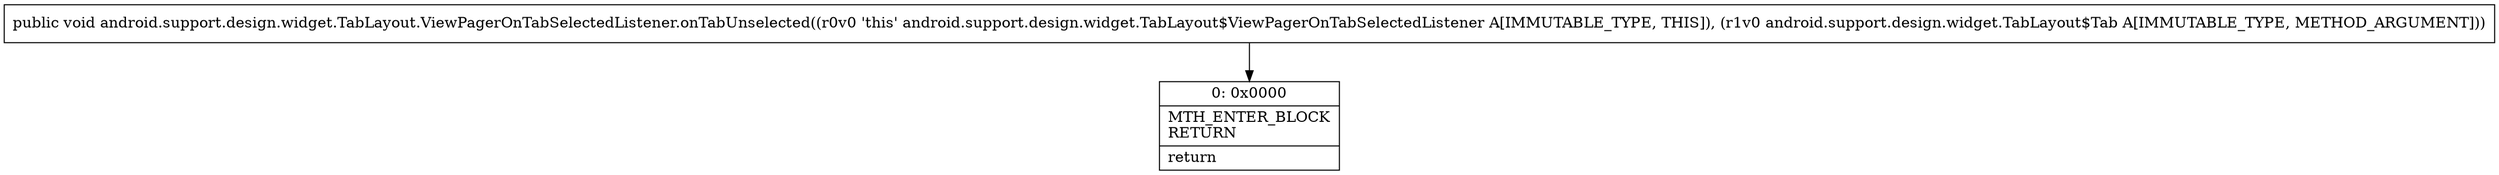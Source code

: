 digraph "CFG forandroid.support.design.widget.TabLayout.ViewPagerOnTabSelectedListener.onTabUnselected(Landroid\/support\/design\/widget\/TabLayout$Tab;)V" {
Node_0 [shape=record,label="{0\:\ 0x0000|MTH_ENTER_BLOCK\lRETURN\l|return\l}"];
MethodNode[shape=record,label="{public void android.support.design.widget.TabLayout.ViewPagerOnTabSelectedListener.onTabUnselected((r0v0 'this' android.support.design.widget.TabLayout$ViewPagerOnTabSelectedListener A[IMMUTABLE_TYPE, THIS]), (r1v0 android.support.design.widget.TabLayout$Tab A[IMMUTABLE_TYPE, METHOD_ARGUMENT])) }"];
MethodNode -> Node_0;
}

